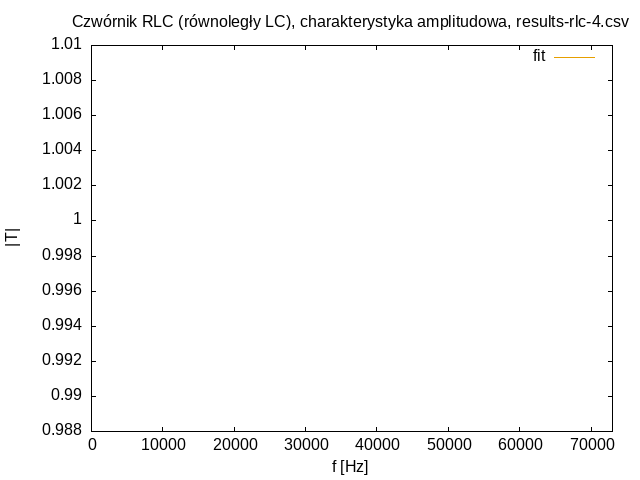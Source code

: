 
set datafile separator ","
input_data = "results-rlc-4.csv"

R = 1776
L = 10*10**(-3) * 6.28
C = 3.65*10**(-9) * 6.28

set angles degrees

T(x) = R/(R+(abs( 1 / ( 1/(exp(x)*L) - exp(x)*C ) ) ))

# fit T(x) input_data using 2:($4/$3) via L,C

fittitleT = sprintf("fit")

set terminal png
set output sprintf("fig-rlc-ampl--%s.png", input_data)

set xlabel "f [Hz]"
set ylabel "|T|"

set title sprintf("Czwórnik RLC (równoległy LC), charakterystyka amplitudowa, %s", input_data)

plot [x=00000:73000] input_data using 2:($4/$3) title input_data linestyle 2, \
     T(x) title fittitleT linestyle 4

# -----------------------------------------------------------------------------
